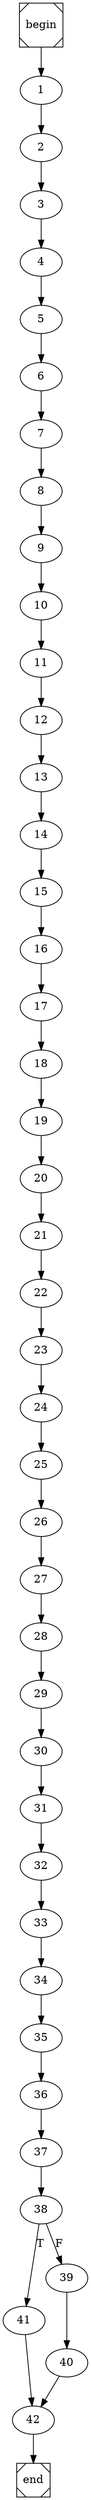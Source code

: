 digraph cfg {
	begin [shape=Msquare];
	end [shape=Msquare];
	begin -> 1;	1 -> 2;	2 -> 3;	3 -> 4;	4 -> 5;	5 -> 6;	6 -> 7;	7 -> 8;	8 -> 9;	9 -> 10;	10 -> 11;	11 -> 12;	12 -> 13;	13 -> 14;	14 -> 15;	15 -> 16;	16 -> 17;	17 -> 18;	18 -> 19;	19 -> 20;	20 -> 21;	21 -> 22;	22 -> 23;	23 -> 24;	24 -> 25;	25 -> 26;	26 -> 27;	27 -> 28;	28 -> 29;	29 -> 30;	30 -> 31;	31 -> 32;	32 -> 33;	33 -> 34;	34 -> 35;	35 -> 36;	36 -> 37;	37 -> 38;	38 -> 41[label=T];	38 -> 39[label=F];	39 -> 40;	40 -> 42;	41 -> 42;	42 -> end;}
